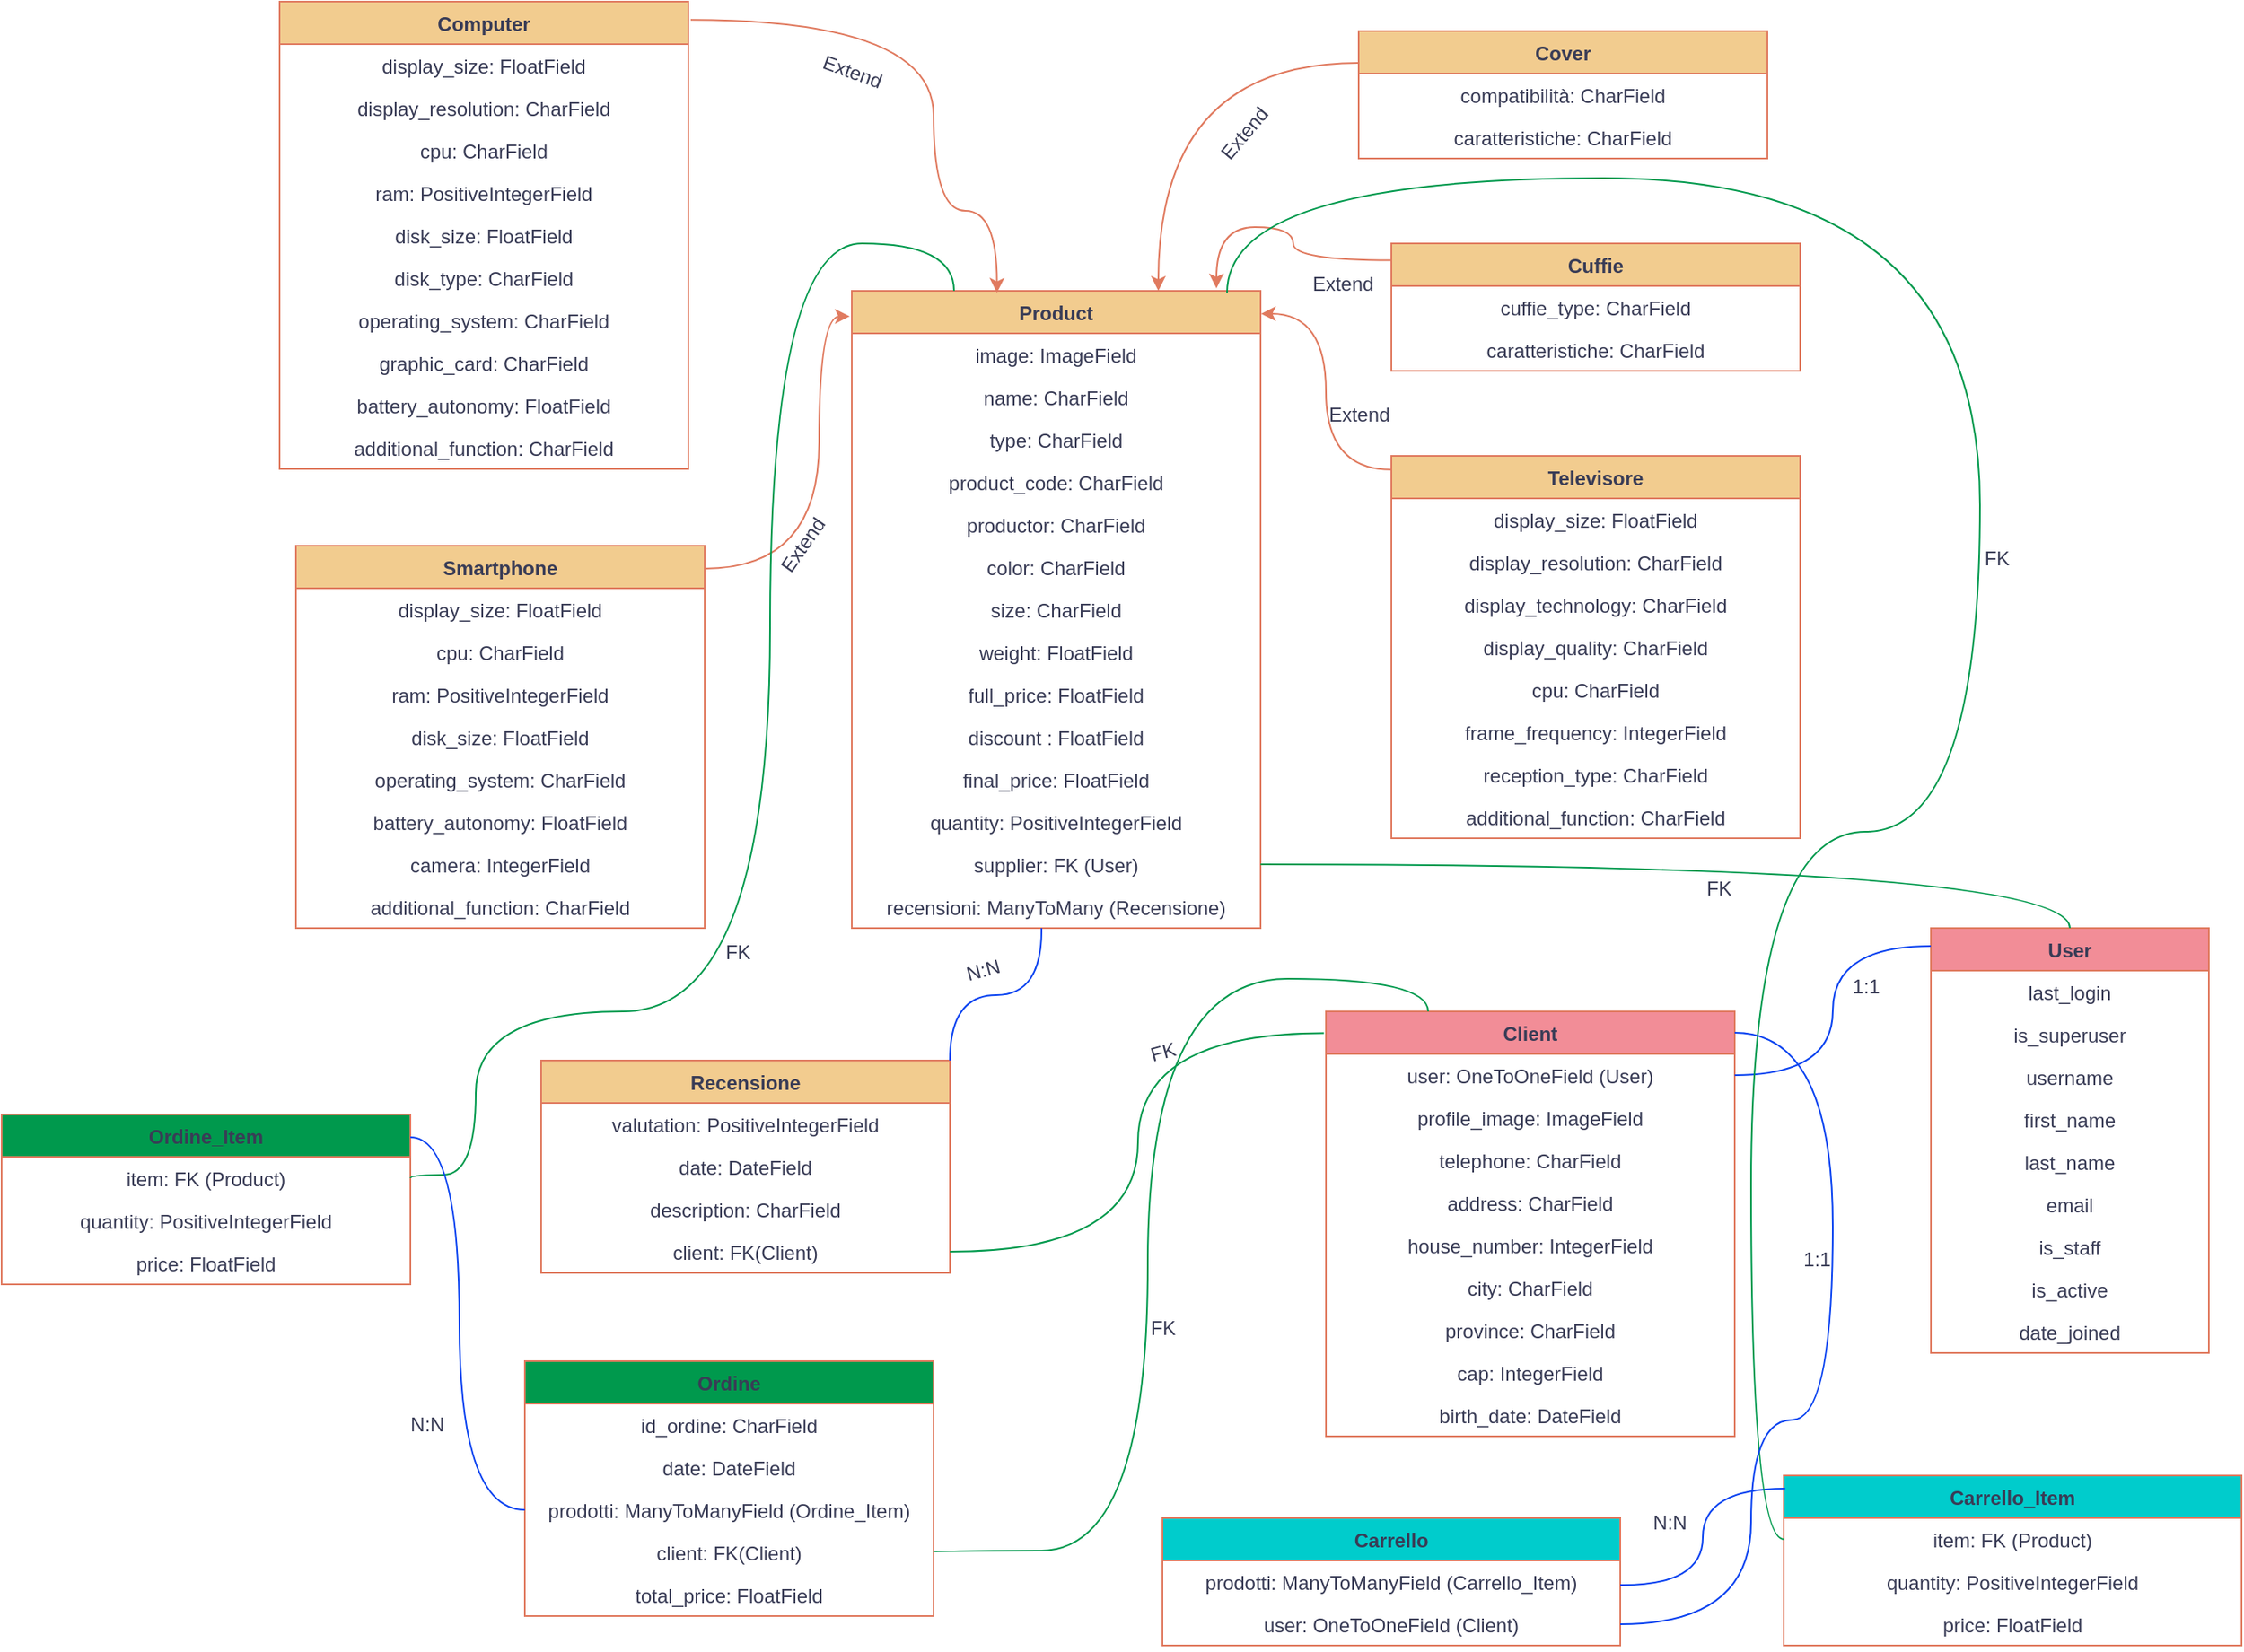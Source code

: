 <mxfile version="21.2.8" type="device">
  <diagram name="Pagina-1" id="M-9x8IwK12XxJmeGqGWC">
    <mxGraphModel dx="2759" dy="1212" grid="1" gridSize="10" guides="1" tooltips="1" connect="1" arrows="1" fold="1" page="1" pageScale="1" pageWidth="1169" pageHeight="827" math="0" shadow="0">
      <root>
        <mxCell id="0" />
        <mxCell id="1" parent="0" />
        <mxCell id="ph3ckJNvf6DnC5Wi2dWT-5" value="Product" style="swimlane;fontStyle=1;align=center;verticalAlign=top;childLayout=stackLayout;horizontal=1;startSize=26;horizontalStack=0;resizeParent=1;resizeParentMax=0;resizeLast=0;collapsible=1;marginBottom=0;whiteSpace=wrap;html=1;labelBackgroundColor=none;fillColor=#F2CC8F;strokeColor=#E07A5F;fontColor=#393C56;" vertex="1" parent="1">
          <mxGeometry x="190" y="219" width="250" height="390" as="geometry">
            <mxRectangle x="410" y="240" width="90" height="30" as="alternateBounds" />
          </mxGeometry>
        </mxCell>
        <mxCell id="ph3ckJNvf6DnC5Wi2dWT-6" value="image: ImageField" style="text;strokeColor=none;fillColor=none;align=center;verticalAlign=top;spacingLeft=4;spacingRight=4;overflow=hidden;rotatable=0;points=[[0,0.5],[1,0.5]];portConstraint=eastwest;whiteSpace=wrap;html=1;labelBackgroundColor=none;fontColor=#393C56;" vertex="1" parent="ph3ckJNvf6DnC5Wi2dWT-5">
          <mxGeometry y="26" width="250" height="26" as="geometry" />
        </mxCell>
        <mxCell id="ph3ckJNvf6DnC5Wi2dWT-10" value="name: CharField" style="text;strokeColor=none;fillColor=none;align=center;verticalAlign=top;spacingLeft=4;spacingRight=4;overflow=hidden;rotatable=0;points=[[0,0.5],[1,0.5]];portConstraint=eastwest;whiteSpace=wrap;html=1;labelBackgroundColor=none;fontColor=#393C56;" vertex="1" parent="ph3ckJNvf6DnC5Wi2dWT-5">
          <mxGeometry y="52" width="250" height="26" as="geometry" />
        </mxCell>
        <mxCell id="ph3ckJNvf6DnC5Wi2dWT-11" value="type: CharField" style="text;strokeColor=none;fillColor=none;align=center;verticalAlign=top;spacingLeft=4;spacingRight=4;overflow=hidden;rotatable=0;points=[[0,0.5],[1,0.5]];portConstraint=eastwest;whiteSpace=wrap;html=1;labelBackgroundColor=none;fontColor=#393C56;" vertex="1" parent="ph3ckJNvf6DnC5Wi2dWT-5">
          <mxGeometry y="78" width="250" height="26" as="geometry" />
        </mxCell>
        <mxCell id="ph3ckJNvf6DnC5Wi2dWT-12" value="product_code: CharField" style="text;strokeColor=none;fillColor=none;align=center;verticalAlign=top;spacingLeft=4;spacingRight=4;overflow=hidden;rotatable=0;points=[[0,0.5],[1,0.5]];portConstraint=eastwest;whiteSpace=wrap;html=1;labelBackgroundColor=none;fontColor=#393C56;" vertex="1" parent="ph3ckJNvf6DnC5Wi2dWT-5">
          <mxGeometry y="104" width="250" height="26" as="geometry" />
        </mxCell>
        <mxCell id="ph3ckJNvf6DnC5Wi2dWT-13" value="productor: CharField" style="text;strokeColor=none;fillColor=none;align=center;verticalAlign=top;spacingLeft=4;spacingRight=4;overflow=hidden;rotatable=0;points=[[0,0.5],[1,0.5]];portConstraint=eastwest;whiteSpace=wrap;html=1;labelBackgroundColor=none;fontColor=#393C56;" vertex="1" parent="ph3ckJNvf6DnC5Wi2dWT-5">
          <mxGeometry y="130" width="250" height="26" as="geometry" />
        </mxCell>
        <mxCell id="ph3ckJNvf6DnC5Wi2dWT-14" value="color: CharField" style="text;strokeColor=none;fillColor=none;align=center;verticalAlign=top;spacingLeft=4;spacingRight=4;overflow=hidden;rotatable=0;points=[[0,0.5],[1,0.5]];portConstraint=eastwest;whiteSpace=wrap;html=1;labelBackgroundColor=none;fontColor=#393C56;" vertex="1" parent="ph3ckJNvf6DnC5Wi2dWT-5">
          <mxGeometry y="156" width="250" height="26" as="geometry" />
        </mxCell>
        <mxCell id="ph3ckJNvf6DnC5Wi2dWT-15" value="size: CharField" style="text;strokeColor=none;fillColor=none;align=center;verticalAlign=top;spacingLeft=4;spacingRight=4;overflow=hidden;rotatable=0;points=[[0,0.5],[1,0.5]];portConstraint=eastwest;whiteSpace=wrap;html=1;labelBackgroundColor=none;fontColor=#393C56;" vertex="1" parent="ph3ckJNvf6DnC5Wi2dWT-5">
          <mxGeometry y="182" width="250" height="26" as="geometry" />
        </mxCell>
        <mxCell id="ph3ckJNvf6DnC5Wi2dWT-16" value="weight: FloatField" style="text;strokeColor=none;fillColor=none;align=center;verticalAlign=top;spacingLeft=4;spacingRight=4;overflow=hidden;rotatable=0;points=[[0,0.5],[1,0.5]];portConstraint=eastwest;whiteSpace=wrap;html=1;labelBackgroundColor=none;fontColor=#393C56;" vertex="1" parent="ph3ckJNvf6DnC5Wi2dWT-5">
          <mxGeometry y="208" width="250" height="26" as="geometry" />
        </mxCell>
        <mxCell id="ph3ckJNvf6DnC5Wi2dWT-17" value="full_price: FloatField" style="text;strokeColor=none;fillColor=none;align=center;verticalAlign=top;spacingLeft=4;spacingRight=4;overflow=hidden;rotatable=0;points=[[0,0.5],[1,0.5]];portConstraint=eastwest;whiteSpace=wrap;html=1;labelBackgroundColor=none;fontColor=#393C56;" vertex="1" parent="ph3ckJNvf6DnC5Wi2dWT-5">
          <mxGeometry y="234" width="250" height="26" as="geometry" />
        </mxCell>
        <mxCell id="ph3ckJNvf6DnC5Wi2dWT-18" value="discount : FloatField" style="text;strokeColor=none;fillColor=none;align=center;verticalAlign=top;spacingLeft=4;spacingRight=4;overflow=hidden;rotatable=0;points=[[0,0.5],[1,0.5]];portConstraint=eastwest;whiteSpace=wrap;html=1;labelBackgroundColor=none;fontColor=#393C56;" vertex="1" parent="ph3ckJNvf6DnC5Wi2dWT-5">
          <mxGeometry y="260" width="250" height="26" as="geometry" />
        </mxCell>
        <mxCell id="ph3ckJNvf6DnC5Wi2dWT-19" value="final_price: FloatField" style="text;strokeColor=none;fillColor=none;align=center;verticalAlign=top;spacingLeft=4;spacingRight=4;overflow=hidden;rotatable=0;points=[[0,0.5],[1,0.5]];portConstraint=eastwest;whiteSpace=wrap;html=1;labelBackgroundColor=none;fontColor=#393C56;" vertex="1" parent="ph3ckJNvf6DnC5Wi2dWT-5">
          <mxGeometry y="286" width="250" height="26" as="geometry" />
        </mxCell>
        <mxCell id="ph3ckJNvf6DnC5Wi2dWT-20" value="quantity: PositiveIntegerField" style="text;strokeColor=none;fillColor=none;align=center;verticalAlign=top;spacingLeft=4;spacingRight=4;overflow=hidden;rotatable=0;points=[[0,0.5],[1,0.5]];portConstraint=eastwest;whiteSpace=wrap;html=1;labelBackgroundColor=none;fontColor=#393C56;" vertex="1" parent="ph3ckJNvf6DnC5Wi2dWT-5">
          <mxGeometry y="312" width="250" height="26" as="geometry" />
        </mxCell>
        <mxCell id="ph3ckJNvf6DnC5Wi2dWT-21" value="supplier: FK (User)" style="text;strokeColor=none;fillColor=none;align=center;verticalAlign=top;spacingLeft=4;spacingRight=4;overflow=hidden;rotatable=0;points=[[0,0.5],[1,0.5]];portConstraint=eastwest;whiteSpace=wrap;html=1;labelBackgroundColor=none;fontColor=#393C56;" vertex="1" parent="ph3ckJNvf6DnC5Wi2dWT-5">
          <mxGeometry y="338" width="250" height="26" as="geometry" />
        </mxCell>
        <mxCell id="ph3ckJNvf6DnC5Wi2dWT-22" value="recensioni: ManyToMany (Recensione)" style="text;strokeColor=none;fillColor=none;align=center;verticalAlign=top;spacingLeft=4;spacingRight=4;overflow=hidden;rotatable=0;points=[[0,0.5],[1,0.5]];portConstraint=eastwest;whiteSpace=wrap;html=1;labelBackgroundColor=none;fontColor=#393C56;" vertex="1" parent="ph3ckJNvf6DnC5Wi2dWT-5">
          <mxGeometry y="364" width="250" height="26" as="geometry" />
        </mxCell>
        <mxCell id="ph3ckJNvf6DnC5Wi2dWT-23" value="Smartphone" style="swimlane;fontStyle=1;align=center;verticalAlign=top;childLayout=stackLayout;horizontal=1;startSize=26;horizontalStack=0;resizeParent=1;resizeParentMax=0;resizeLast=0;collapsible=1;marginBottom=0;whiteSpace=wrap;html=1;labelBackgroundColor=none;fillColor=#F2CC8F;strokeColor=#E07A5F;fontColor=#393C56;" vertex="1" parent="1">
          <mxGeometry x="-150" y="375" width="250" height="234" as="geometry">
            <mxRectangle x="410" y="240" width="90" height="30" as="alternateBounds" />
          </mxGeometry>
        </mxCell>
        <mxCell id="ph3ckJNvf6DnC5Wi2dWT-24" value="display_size: FloatField" style="text;strokeColor=none;fillColor=none;align=center;verticalAlign=top;spacingLeft=4;spacingRight=4;overflow=hidden;rotatable=0;points=[[0,0.5],[1,0.5]];portConstraint=eastwest;whiteSpace=wrap;html=1;labelBackgroundColor=none;fontColor=#393C56;" vertex="1" parent="ph3ckJNvf6DnC5Wi2dWT-23">
          <mxGeometry y="26" width="250" height="26" as="geometry" />
        </mxCell>
        <mxCell id="ph3ckJNvf6DnC5Wi2dWT-25" value="cpu: CharField" style="text;strokeColor=none;fillColor=none;align=center;verticalAlign=top;spacingLeft=4;spacingRight=4;overflow=hidden;rotatable=0;points=[[0,0.5],[1,0.5]];portConstraint=eastwest;whiteSpace=wrap;html=1;labelBackgroundColor=none;fontColor=#393C56;" vertex="1" parent="ph3ckJNvf6DnC5Wi2dWT-23">
          <mxGeometry y="52" width="250" height="26" as="geometry" />
        </mxCell>
        <mxCell id="ph3ckJNvf6DnC5Wi2dWT-26" value="ram: PositiveIntegerField" style="text;strokeColor=none;fillColor=none;align=center;verticalAlign=top;spacingLeft=4;spacingRight=4;overflow=hidden;rotatable=0;points=[[0,0.5],[1,0.5]];portConstraint=eastwest;whiteSpace=wrap;html=1;labelBackgroundColor=none;fontColor=#393C56;" vertex="1" parent="ph3ckJNvf6DnC5Wi2dWT-23">
          <mxGeometry y="78" width="250" height="26" as="geometry" />
        </mxCell>
        <mxCell id="ph3ckJNvf6DnC5Wi2dWT-27" value="disk_size: FloatField" style="text;strokeColor=none;fillColor=none;align=center;verticalAlign=top;spacingLeft=4;spacingRight=4;overflow=hidden;rotatable=0;points=[[0,0.5],[1,0.5]];portConstraint=eastwest;whiteSpace=wrap;html=1;labelBackgroundColor=none;fontColor=#393C56;" vertex="1" parent="ph3ckJNvf6DnC5Wi2dWT-23">
          <mxGeometry y="104" width="250" height="26" as="geometry" />
        </mxCell>
        <mxCell id="ph3ckJNvf6DnC5Wi2dWT-28" value="operating_system: CharField" style="text;strokeColor=none;fillColor=none;align=center;verticalAlign=top;spacingLeft=4;spacingRight=4;overflow=hidden;rotatable=0;points=[[0,0.5],[1,0.5]];portConstraint=eastwest;whiteSpace=wrap;html=1;labelBackgroundColor=none;fontColor=#393C56;" vertex="1" parent="ph3ckJNvf6DnC5Wi2dWT-23">
          <mxGeometry y="130" width="250" height="26" as="geometry" />
        </mxCell>
        <mxCell id="ph3ckJNvf6DnC5Wi2dWT-29" value="battery_autonomy: FloatField" style="text;strokeColor=none;fillColor=none;align=center;verticalAlign=top;spacingLeft=4;spacingRight=4;overflow=hidden;rotatable=0;points=[[0,0.5],[1,0.5]];portConstraint=eastwest;whiteSpace=wrap;html=1;labelBackgroundColor=none;fontColor=#393C56;" vertex="1" parent="ph3ckJNvf6DnC5Wi2dWT-23">
          <mxGeometry y="156" width="250" height="26" as="geometry" />
        </mxCell>
        <mxCell id="ph3ckJNvf6DnC5Wi2dWT-30" value="camera: IntegerField" style="text;strokeColor=none;fillColor=none;align=center;verticalAlign=top;spacingLeft=4;spacingRight=4;overflow=hidden;rotatable=0;points=[[0,0.5],[1,0.5]];portConstraint=eastwest;whiteSpace=wrap;html=1;labelBackgroundColor=none;fontColor=#393C56;" vertex="1" parent="ph3ckJNvf6DnC5Wi2dWT-23">
          <mxGeometry y="182" width="250" height="26" as="geometry" />
        </mxCell>
        <mxCell id="ph3ckJNvf6DnC5Wi2dWT-31" value="additional_function: CharField" style="text;strokeColor=none;fillColor=none;align=center;verticalAlign=top;spacingLeft=4;spacingRight=4;overflow=hidden;rotatable=0;points=[[0,0.5],[1,0.5]];portConstraint=eastwest;whiteSpace=wrap;html=1;labelBackgroundColor=none;fontColor=#393C56;" vertex="1" parent="ph3ckJNvf6DnC5Wi2dWT-23">
          <mxGeometry y="208" width="250" height="26" as="geometry" />
        </mxCell>
        <mxCell id="ph3ckJNvf6DnC5Wi2dWT-38" value="Computer" style="swimlane;fontStyle=1;align=center;verticalAlign=top;childLayout=stackLayout;horizontal=1;startSize=26;horizontalStack=0;resizeParent=1;resizeParentMax=0;resizeLast=0;collapsible=1;marginBottom=0;whiteSpace=wrap;html=1;labelBackgroundColor=none;fillColor=#F2CC8F;strokeColor=#E07A5F;fontColor=#393C56;" vertex="1" parent="1">
          <mxGeometry x="-160" y="42" width="250" height="286" as="geometry">
            <mxRectangle x="410" y="240" width="90" height="30" as="alternateBounds" />
          </mxGeometry>
        </mxCell>
        <mxCell id="ph3ckJNvf6DnC5Wi2dWT-39" value="display_size: FloatField" style="text;strokeColor=none;fillColor=none;align=center;verticalAlign=top;spacingLeft=4;spacingRight=4;overflow=hidden;rotatable=0;points=[[0,0.5],[1,0.5]];portConstraint=eastwest;whiteSpace=wrap;html=1;labelBackgroundColor=none;fontColor=#393C56;" vertex="1" parent="ph3ckJNvf6DnC5Wi2dWT-38">
          <mxGeometry y="26" width="250" height="26" as="geometry" />
        </mxCell>
        <mxCell id="ph3ckJNvf6DnC5Wi2dWT-47" value="display_resolution: CharField" style="text;strokeColor=none;fillColor=none;align=center;verticalAlign=top;spacingLeft=4;spacingRight=4;overflow=hidden;rotatable=0;points=[[0,0.5],[1,0.5]];portConstraint=eastwest;whiteSpace=wrap;html=1;labelBackgroundColor=none;fontColor=#393C56;" vertex="1" parent="ph3ckJNvf6DnC5Wi2dWT-38">
          <mxGeometry y="52" width="250" height="26" as="geometry" />
        </mxCell>
        <mxCell id="ph3ckJNvf6DnC5Wi2dWT-40" value="cpu: CharField" style="text;strokeColor=none;fillColor=none;align=center;verticalAlign=top;spacingLeft=4;spacingRight=4;overflow=hidden;rotatable=0;points=[[0,0.5],[1,0.5]];portConstraint=eastwest;whiteSpace=wrap;html=1;labelBackgroundColor=none;fontColor=#393C56;" vertex="1" parent="ph3ckJNvf6DnC5Wi2dWT-38">
          <mxGeometry y="78" width="250" height="26" as="geometry" />
        </mxCell>
        <mxCell id="ph3ckJNvf6DnC5Wi2dWT-41" value="ram: PositiveIntegerField" style="text;strokeColor=none;fillColor=none;align=center;verticalAlign=top;spacingLeft=4;spacingRight=4;overflow=hidden;rotatable=0;points=[[0,0.5],[1,0.5]];portConstraint=eastwest;whiteSpace=wrap;html=1;labelBackgroundColor=none;fontColor=#393C56;" vertex="1" parent="ph3ckJNvf6DnC5Wi2dWT-38">
          <mxGeometry y="104" width="250" height="26" as="geometry" />
        </mxCell>
        <mxCell id="ph3ckJNvf6DnC5Wi2dWT-42" value="disk_size: FloatField" style="text;strokeColor=none;fillColor=none;align=center;verticalAlign=top;spacingLeft=4;spacingRight=4;overflow=hidden;rotatable=0;points=[[0,0.5],[1,0.5]];portConstraint=eastwest;whiteSpace=wrap;html=1;labelBackgroundColor=none;fontColor=#393C56;" vertex="1" parent="ph3ckJNvf6DnC5Wi2dWT-38">
          <mxGeometry y="130" width="250" height="26" as="geometry" />
        </mxCell>
        <mxCell id="ph3ckJNvf6DnC5Wi2dWT-48" value="disk_type: CharField" style="text;strokeColor=none;fillColor=none;align=center;verticalAlign=top;spacingLeft=4;spacingRight=4;overflow=hidden;rotatable=0;points=[[0,0.5],[1,0.5]];portConstraint=eastwest;whiteSpace=wrap;html=1;labelBackgroundColor=none;fontColor=#393C56;" vertex="1" parent="ph3ckJNvf6DnC5Wi2dWT-38">
          <mxGeometry y="156" width="250" height="26" as="geometry" />
        </mxCell>
        <mxCell id="ph3ckJNvf6DnC5Wi2dWT-43" value="operating_system: CharField" style="text;strokeColor=none;fillColor=none;align=center;verticalAlign=top;spacingLeft=4;spacingRight=4;overflow=hidden;rotatable=0;points=[[0,0.5],[1,0.5]];portConstraint=eastwest;whiteSpace=wrap;html=1;labelBackgroundColor=none;fontColor=#393C56;" vertex="1" parent="ph3ckJNvf6DnC5Wi2dWT-38">
          <mxGeometry y="182" width="250" height="26" as="geometry" />
        </mxCell>
        <mxCell id="ph3ckJNvf6DnC5Wi2dWT-50" value="graphic_card: CharField" style="text;strokeColor=none;fillColor=none;align=center;verticalAlign=top;spacingLeft=4;spacingRight=4;overflow=hidden;rotatable=0;points=[[0,0.5],[1,0.5]];portConstraint=eastwest;whiteSpace=wrap;html=1;labelBackgroundColor=none;fontColor=#393C56;" vertex="1" parent="ph3ckJNvf6DnC5Wi2dWT-38">
          <mxGeometry y="208" width="250" height="26" as="geometry" />
        </mxCell>
        <mxCell id="ph3ckJNvf6DnC5Wi2dWT-44" value="battery_autonomy: FloatField" style="text;strokeColor=none;fillColor=none;align=center;verticalAlign=top;spacingLeft=4;spacingRight=4;overflow=hidden;rotatable=0;points=[[0,0.5],[1,0.5]];portConstraint=eastwest;whiteSpace=wrap;html=1;labelBackgroundColor=none;fontColor=#393C56;" vertex="1" parent="ph3ckJNvf6DnC5Wi2dWT-38">
          <mxGeometry y="234" width="250" height="26" as="geometry" />
        </mxCell>
        <mxCell id="ph3ckJNvf6DnC5Wi2dWT-46" value="additional_function: CharField" style="text;strokeColor=none;fillColor=none;align=center;verticalAlign=top;spacingLeft=4;spacingRight=4;overflow=hidden;rotatable=0;points=[[0,0.5],[1,0.5]];portConstraint=eastwest;whiteSpace=wrap;html=1;labelBackgroundColor=none;fontColor=#393C56;" vertex="1" parent="ph3ckJNvf6DnC5Wi2dWT-38">
          <mxGeometry y="260" width="250" height="26" as="geometry" />
        </mxCell>
        <mxCell id="ph3ckJNvf6DnC5Wi2dWT-51" value="Televisore" style="swimlane;fontStyle=1;align=center;verticalAlign=top;childLayout=stackLayout;horizontal=1;startSize=26;horizontalStack=0;resizeParent=1;resizeParentMax=0;resizeLast=0;collapsible=1;marginBottom=0;whiteSpace=wrap;html=1;labelBackgroundColor=none;fillColor=#F2CC8F;strokeColor=#E07A5F;fontColor=#393C56;" vertex="1" parent="1">
          <mxGeometry x="520" y="320" width="250" height="234" as="geometry">
            <mxRectangle x="410" y="240" width="90" height="30" as="alternateBounds" />
          </mxGeometry>
        </mxCell>
        <mxCell id="ph3ckJNvf6DnC5Wi2dWT-52" value="display_size: FloatField" style="text;strokeColor=none;fillColor=none;align=center;verticalAlign=top;spacingLeft=4;spacingRight=4;overflow=hidden;rotatable=0;points=[[0,0.5],[1,0.5]];portConstraint=eastwest;whiteSpace=wrap;html=1;labelBackgroundColor=none;fontColor=#393C56;" vertex="1" parent="ph3ckJNvf6DnC5Wi2dWT-51">
          <mxGeometry y="26" width="250" height="26" as="geometry" />
        </mxCell>
        <mxCell id="ph3ckJNvf6DnC5Wi2dWT-53" value="display_resolution: CharField" style="text;strokeColor=none;fillColor=none;align=center;verticalAlign=top;spacingLeft=4;spacingRight=4;overflow=hidden;rotatable=0;points=[[0,0.5],[1,0.5]];portConstraint=eastwest;whiteSpace=wrap;html=1;labelBackgroundColor=none;fontColor=#393C56;" vertex="1" parent="ph3ckJNvf6DnC5Wi2dWT-51">
          <mxGeometry y="52" width="250" height="26" as="geometry" />
        </mxCell>
        <mxCell id="ph3ckJNvf6DnC5Wi2dWT-62" value="display_technology: CharField" style="text;strokeColor=none;fillColor=none;align=center;verticalAlign=top;spacingLeft=4;spacingRight=4;overflow=hidden;rotatable=0;points=[[0,0.5],[1,0.5]];portConstraint=eastwest;whiteSpace=wrap;html=1;labelBackgroundColor=none;fontColor=#393C56;" vertex="1" parent="ph3ckJNvf6DnC5Wi2dWT-51">
          <mxGeometry y="78" width="250" height="26" as="geometry" />
        </mxCell>
        <mxCell id="ph3ckJNvf6DnC5Wi2dWT-63" value="display_quality: CharField" style="text;strokeColor=none;fillColor=none;align=center;verticalAlign=top;spacingLeft=4;spacingRight=4;overflow=hidden;rotatable=0;points=[[0,0.5],[1,0.5]];portConstraint=eastwest;whiteSpace=wrap;html=1;labelBackgroundColor=none;fontColor=#393C56;" vertex="1" parent="ph3ckJNvf6DnC5Wi2dWT-51">
          <mxGeometry y="104" width="250" height="26" as="geometry" />
        </mxCell>
        <mxCell id="ph3ckJNvf6DnC5Wi2dWT-54" value="cpu: CharField" style="text;strokeColor=none;fillColor=none;align=center;verticalAlign=top;spacingLeft=4;spacingRight=4;overflow=hidden;rotatable=0;points=[[0,0.5],[1,0.5]];portConstraint=eastwest;whiteSpace=wrap;html=1;labelBackgroundColor=none;fontColor=#393C56;" vertex="1" parent="ph3ckJNvf6DnC5Wi2dWT-51">
          <mxGeometry y="130" width="250" height="26" as="geometry" />
        </mxCell>
        <mxCell id="ph3ckJNvf6DnC5Wi2dWT-64" value="frame_frequency: IntegerField" style="text;strokeColor=none;fillColor=none;align=center;verticalAlign=top;spacingLeft=4;spacingRight=4;overflow=hidden;rotatable=0;points=[[0,0.5],[1,0.5]];portConstraint=eastwest;whiteSpace=wrap;html=1;labelBackgroundColor=none;fontColor=#393C56;" vertex="1" parent="ph3ckJNvf6DnC5Wi2dWT-51">
          <mxGeometry y="156" width="250" height="26" as="geometry" />
        </mxCell>
        <mxCell id="ph3ckJNvf6DnC5Wi2dWT-65" value="reception_type: CharField" style="text;strokeColor=none;fillColor=none;align=center;verticalAlign=top;spacingLeft=4;spacingRight=4;overflow=hidden;rotatable=0;points=[[0,0.5],[1,0.5]];portConstraint=eastwest;whiteSpace=wrap;html=1;labelBackgroundColor=none;fontColor=#393C56;" vertex="1" parent="ph3ckJNvf6DnC5Wi2dWT-51">
          <mxGeometry y="182" width="250" height="26" as="geometry" />
        </mxCell>
        <mxCell id="ph3ckJNvf6DnC5Wi2dWT-61" value="additional_function: CharField" style="text;strokeColor=none;fillColor=none;align=center;verticalAlign=top;spacingLeft=4;spacingRight=4;overflow=hidden;rotatable=0;points=[[0,0.5],[1,0.5]];portConstraint=eastwest;whiteSpace=wrap;html=1;labelBackgroundColor=none;fontColor=#393C56;" vertex="1" parent="ph3ckJNvf6DnC5Wi2dWT-51">
          <mxGeometry y="208" width="250" height="26" as="geometry" />
        </mxCell>
        <mxCell id="ph3ckJNvf6DnC5Wi2dWT-66" value="Cover" style="swimlane;fontStyle=1;align=center;verticalAlign=top;childLayout=stackLayout;horizontal=1;startSize=26;horizontalStack=0;resizeParent=1;resizeParentMax=0;resizeLast=0;collapsible=1;marginBottom=0;whiteSpace=wrap;html=1;labelBackgroundColor=none;fillColor=#F2CC8F;strokeColor=#E07A5F;fontColor=#393C56;" vertex="1" parent="1">
          <mxGeometry x="500" y="60" width="250" height="78" as="geometry">
            <mxRectangle x="410" y="240" width="90" height="30" as="alternateBounds" />
          </mxGeometry>
        </mxCell>
        <mxCell id="ph3ckJNvf6DnC5Wi2dWT-67" value="compatibilità: CharField" style="text;strokeColor=none;fillColor=none;align=center;verticalAlign=top;spacingLeft=4;spacingRight=4;overflow=hidden;rotatable=0;points=[[0,0.5],[1,0.5]];portConstraint=eastwest;whiteSpace=wrap;html=1;labelBackgroundColor=none;fontColor=#393C56;" vertex="1" parent="ph3ckJNvf6DnC5Wi2dWT-66">
          <mxGeometry y="26" width="250" height="26" as="geometry" />
        </mxCell>
        <mxCell id="ph3ckJNvf6DnC5Wi2dWT-68" value="caratteristiche: CharField" style="text;strokeColor=none;fillColor=none;align=center;verticalAlign=top;spacingLeft=4;spacingRight=4;overflow=hidden;rotatable=0;points=[[0,0.5],[1,0.5]];portConstraint=eastwest;whiteSpace=wrap;html=1;labelBackgroundColor=none;fontColor=#393C56;" vertex="1" parent="ph3ckJNvf6DnC5Wi2dWT-66">
          <mxGeometry y="52" width="250" height="26" as="geometry" />
        </mxCell>
        <mxCell id="ph3ckJNvf6DnC5Wi2dWT-75" value="Cuffie" style="swimlane;fontStyle=1;align=center;verticalAlign=top;childLayout=stackLayout;horizontal=1;startSize=26;horizontalStack=0;resizeParent=1;resizeParentMax=0;resizeLast=0;collapsible=1;marginBottom=0;whiteSpace=wrap;html=1;labelBackgroundColor=none;fillColor=#F2CC8F;strokeColor=#E07A5F;fontColor=#393C56;" vertex="1" parent="1">
          <mxGeometry x="520" y="190" width="250" height="78" as="geometry">
            <mxRectangle x="410" y="240" width="90" height="30" as="alternateBounds" />
          </mxGeometry>
        </mxCell>
        <mxCell id="ph3ckJNvf6DnC5Wi2dWT-76" value="cuffie_type: CharField" style="text;strokeColor=none;fillColor=none;align=center;verticalAlign=top;spacingLeft=4;spacingRight=4;overflow=hidden;rotatable=0;points=[[0,0.5],[1,0.5]];portConstraint=eastwest;whiteSpace=wrap;html=1;labelBackgroundColor=none;fontColor=#393C56;" vertex="1" parent="ph3ckJNvf6DnC5Wi2dWT-75">
          <mxGeometry y="26" width="250" height="26" as="geometry" />
        </mxCell>
        <mxCell id="ph3ckJNvf6DnC5Wi2dWT-77" value="caratteristiche: CharField" style="text;strokeColor=none;fillColor=none;align=center;verticalAlign=top;spacingLeft=4;spacingRight=4;overflow=hidden;rotatable=0;points=[[0,0.5],[1,0.5]];portConstraint=eastwest;whiteSpace=wrap;html=1;labelBackgroundColor=none;fontColor=#393C56;" vertex="1" parent="ph3ckJNvf6DnC5Wi2dWT-75">
          <mxGeometry y="52" width="250" height="26" as="geometry" />
        </mxCell>
        <mxCell id="ph3ckJNvf6DnC5Wi2dWT-82" value="" style="endArrow=classic;html=1;rounded=0;exitX=0;exitY=0.25;exitDx=0;exitDy=0;entryX=0.75;entryY=0;entryDx=0;entryDy=0;labelBackgroundColor=none;strokeColor=#E07A5F;fontColor=default;edgeStyle=orthogonalEdgeStyle;curved=1;" edge="1" parent="1" source="ph3ckJNvf6DnC5Wi2dWT-66" target="ph3ckJNvf6DnC5Wi2dWT-5">
          <mxGeometry width="50" height="50" relative="1" as="geometry">
            <mxPoint x="340" y="260" as="sourcePoint" />
            <mxPoint x="390" y="210" as="targetPoint" />
          </mxGeometry>
        </mxCell>
        <mxCell id="ph3ckJNvf6DnC5Wi2dWT-83" value="" style="endArrow=classic;html=1;rounded=0;entryX=0.892;entryY=-0.004;entryDx=0;entryDy=0;entryPerimeter=0;exitX=0.001;exitY=0.132;exitDx=0;exitDy=0;exitPerimeter=0;labelBackgroundColor=none;strokeColor=#E07A5F;fontColor=default;edgeStyle=orthogonalEdgeStyle;curved=1;" edge="1" parent="1" source="ph3ckJNvf6DnC5Wi2dWT-75" target="ph3ckJNvf6DnC5Wi2dWT-5">
          <mxGeometry width="50" height="50" relative="1" as="geometry">
            <mxPoint x="340" y="260" as="sourcePoint" />
            <mxPoint x="390" y="210" as="targetPoint" />
            <Array as="points">
              <mxPoint x="460" y="200" />
              <mxPoint x="460" y="180" />
              <mxPoint x="413" y="180" />
            </Array>
          </mxGeometry>
        </mxCell>
        <mxCell id="ph3ckJNvf6DnC5Wi2dWT-84" value="" style="endArrow=classic;html=1;rounded=0;exitX=-0.001;exitY=0.036;exitDx=0;exitDy=0;exitPerimeter=0;entryX=1.001;entryY=0.036;entryDx=0;entryDy=0;entryPerimeter=0;labelBackgroundColor=none;strokeColor=#E07A5F;fontColor=default;edgeStyle=orthogonalEdgeStyle;curved=1;" edge="1" parent="1" source="ph3ckJNvf6DnC5Wi2dWT-51" target="ph3ckJNvf6DnC5Wi2dWT-5">
          <mxGeometry width="50" height="50" relative="1" as="geometry">
            <mxPoint x="340" y="260" as="sourcePoint" />
            <mxPoint x="470" y="270" as="targetPoint" />
          </mxGeometry>
        </mxCell>
        <mxCell id="ph3ckJNvf6DnC5Wi2dWT-87" value="Extend" style="text;html=1;align=center;verticalAlign=middle;resizable=0;points=[];autosize=1;strokeColor=none;fillColor=none;rotation=20;labelBackgroundColor=none;fontColor=#393C56;" vertex="1" parent="1">
          <mxGeometry x="160" y="70" width="60" height="30" as="geometry" />
        </mxCell>
        <mxCell id="ph3ckJNvf6DnC5Wi2dWT-88" value="Extend" style="text;html=1;align=center;verticalAlign=middle;resizable=0;points=[];autosize=1;strokeColor=none;fillColor=none;rotation=-50;labelBackgroundColor=none;fontColor=#393C56;" vertex="1" parent="1">
          <mxGeometry x="400" y="108" width="60" height="30" as="geometry" />
        </mxCell>
        <mxCell id="ph3ckJNvf6DnC5Wi2dWT-89" value="Extend" style="text;html=1;align=center;verticalAlign=middle;resizable=0;points=[];autosize=1;strokeColor=none;fillColor=none;rotation=-55;labelBackgroundColor=none;fontColor=#393C56;" vertex="1" parent="1">
          <mxGeometry x="130" y="360" width="60" height="30" as="geometry" />
        </mxCell>
        <mxCell id="ph3ckJNvf6DnC5Wi2dWT-90" value="Extend" style="text;html=1;align=center;verticalAlign=middle;resizable=0;points=[];autosize=1;strokeColor=none;fillColor=none;rotation=0;labelBackgroundColor=none;fontColor=#393C56;" vertex="1" parent="1">
          <mxGeometry x="460" y="200" width="60" height="30" as="geometry" />
        </mxCell>
        <mxCell id="ph3ckJNvf6DnC5Wi2dWT-92" value="Extend" style="text;html=1;align=center;verticalAlign=middle;resizable=0;points=[];autosize=1;strokeColor=none;fillColor=none;rotation=0;labelBackgroundColor=none;fontColor=#393C56;" vertex="1" parent="1">
          <mxGeometry x="470" y="280" width="60" height="30" as="geometry" />
        </mxCell>
        <mxCell id="ph3ckJNvf6DnC5Wi2dWT-93" value="Recensione" style="swimlane;fontStyle=1;align=center;verticalAlign=top;childLayout=stackLayout;horizontal=1;startSize=26;horizontalStack=0;resizeParent=1;resizeParentMax=0;resizeLast=0;collapsible=1;marginBottom=0;whiteSpace=wrap;html=1;labelBackgroundColor=none;fillColor=#F2CC8F;strokeColor=#E07A5F;fontColor=#393C56;" vertex="1" parent="1">
          <mxGeometry y="690" width="250" height="130" as="geometry">
            <mxRectangle x="410" y="240" width="90" height="30" as="alternateBounds" />
          </mxGeometry>
        </mxCell>
        <mxCell id="ph3ckJNvf6DnC5Wi2dWT-94" value="valutation: PositiveIntegerField" style="text;strokeColor=none;fillColor=none;align=center;verticalAlign=top;spacingLeft=4;spacingRight=4;overflow=hidden;rotatable=0;points=[[0,0.5],[1,0.5]];portConstraint=eastwest;whiteSpace=wrap;html=1;labelBackgroundColor=none;fontColor=#393C56;" vertex="1" parent="ph3ckJNvf6DnC5Wi2dWT-93">
          <mxGeometry y="26" width="250" height="26" as="geometry" />
        </mxCell>
        <mxCell id="ph3ckJNvf6DnC5Wi2dWT-95" value="date: DateField" style="text;strokeColor=none;fillColor=none;align=center;verticalAlign=top;spacingLeft=4;spacingRight=4;overflow=hidden;rotatable=0;points=[[0,0.5],[1,0.5]];portConstraint=eastwest;whiteSpace=wrap;html=1;labelBackgroundColor=none;fontColor=#393C56;" vertex="1" parent="ph3ckJNvf6DnC5Wi2dWT-93">
          <mxGeometry y="52" width="250" height="26" as="geometry" />
        </mxCell>
        <mxCell id="ph3ckJNvf6DnC5Wi2dWT-96" value="description: CharField" style="text;strokeColor=none;fillColor=none;align=center;verticalAlign=top;spacingLeft=4;spacingRight=4;overflow=hidden;rotatable=0;points=[[0,0.5],[1,0.5]];portConstraint=eastwest;whiteSpace=wrap;html=1;labelBackgroundColor=none;fontColor=#393C56;" vertex="1" parent="ph3ckJNvf6DnC5Wi2dWT-93">
          <mxGeometry y="78" width="250" height="26" as="geometry" />
        </mxCell>
        <mxCell id="ph3ckJNvf6DnC5Wi2dWT-97" value="client: FK(Client)" style="text;strokeColor=none;fillColor=none;align=center;verticalAlign=top;spacingLeft=4;spacingRight=4;overflow=hidden;rotatable=0;points=[[0,0.5],[1,0.5]];portConstraint=eastwest;whiteSpace=wrap;html=1;labelBackgroundColor=none;fontColor=#393C56;" vertex="1" parent="ph3ckJNvf6DnC5Wi2dWT-93">
          <mxGeometry y="104" width="250" height="26" as="geometry" />
        </mxCell>
        <mxCell id="ph3ckJNvf6DnC5Wi2dWT-98" value="Client" style="swimlane;fontStyle=1;align=center;verticalAlign=top;childLayout=stackLayout;horizontal=1;startSize=26;horizontalStack=0;resizeParent=1;resizeParentMax=0;resizeLast=0;collapsible=1;marginBottom=0;whiteSpace=wrap;html=1;labelBackgroundColor=none;fillColor=#f28d97;strokeColor=#E07A5F;fontColor=#393C56;" vertex="1" parent="1">
          <mxGeometry x="480" y="660" width="250" height="260" as="geometry">
            <mxRectangle x="410" y="240" width="90" height="30" as="alternateBounds" />
          </mxGeometry>
        </mxCell>
        <mxCell id="ph3ckJNvf6DnC5Wi2dWT-99" value="user: OneToOneField (User)" style="text;strokeColor=none;fillColor=none;align=center;verticalAlign=top;spacingLeft=4;spacingRight=4;overflow=hidden;rotatable=0;points=[[0,0.5],[1,0.5]];portConstraint=eastwest;whiteSpace=wrap;html=1;labelBackgroundColor=none;fontColor=#393C56;" vertex="1" parent="ph3ckJNvf6DnC5Wi2dWT-98">
          <mxGeometry y="26" width="250" height="26" as="geometry" />
        </mxCell>
        <mxCell id="ph3ckJNvf6DnC5Wi2dWT-100" value="profile_image: ImageField" style="text;strokeColor=none;fillColor=none;align=center;verticalAlign=top;spacingLeft=4;spacingRight=4;overflow=hidden;rotatable=0;points=[[0,0.5],[1,0.5]];portConstraint=eastwest;whiteSpace=wrap;html=1;labelBackgroundColor=none;fontColor=#393C56;" vertex="1" parent="ph3ckJNvf6DnC5Wi2dWT-98">
          <mxGeometry y="52" width="250" height="26" as="geometry" />
        </mxCell>
        <mxCell id="ph3ckJNvf6DnC5Wi2dWT-101" value="telephone: CharField" style="text;strokeColor=none;fillColor=none;align=center;verticalAlign=top;spacingLeft=4;spacingRight=4;overflow=hidden;rotatable=0;points=[[0,0.5],[1,0.5]];portConstraint=eastwest;whiteSpace=wrap;html=1;labelBackgroundColor=none;fontColor=#393C56;" vertex="1" parent="ph3ckJNvf6DnC5Wi2dWT-98">
          <mxGeometry y="78" width="250" height="26" as="geometry" />
        </mxCell>
        <mxCell id="ph3ckJNvf6DnC5Wi2dWT-102" value="address: CharField" style="text;strokeColor=none;fillColor=none;align=center;verticalAlign=top;spacingLeft=4;spacingRight=4;overflow=hidden;rotatable=0;points=[[0,0.5],[1,0.5]];portConstraint=eastwest;whiteSpace=wrap;html=1;labelBackgroundColor=none;fontColor=#393C56;" vertex="1" parent="ph3ckJNvf6DnC5Wi2dWT-98">
          <mxGeometry y="104" width="250" height="26" as="geometry" />
        </mxCell>
        <mxCell id="ph3ckJNvf6DnC5Wi2dWT-103" value="house_number: IntegerField" style="text;strokeColor=none;fillColor=none;align=center;verticalAlign=top;spacingLeft=4;spacingRight=4;overflow=hidden;rotatable=0;points=[[0,0.5],[1,0.5]];portConstraint=eastwest;whiteSpace=wrap;html=1;labelBackgroundColor=none;fontColor=#393C56;" vertex="1" parent="ph3ckJNvf6DnC5Wi2dWT-98">
          <mxGeometry y="130" width="250" height="26" as="geometry" />
        </mxCell>
        <mxCell id="ph3ckJNvf6DnC5Wi2dWT-104" value="city: CharField" style="text;strokeColor=none;fillColor=none;align=center;verticalAlign=top;spacingLeft=4;spacingRight=4;overflow=hidden;rotatable=0;points=[[0,0.5],[1,0.5]];portConstraint=eastwest;whiteSpace=wrap;html=1;labelBackgroundColor=none;fontColor=#393C56;" vertex="1" parent="ph3ckJNvf6DnC5Wi2dWT-98">
          <mxGeometry y="156" width="250" height="26" as="geometry" />
        </mxCell>
        <mxCell id="ph3ckJNvf6DnC5Wi2dWT-105" value="province: CharField" style="text;strokeColor=none;fillColor=none;align=center;verticalAlign=top;spacingLeft=4;spacingRight=4;overflow=hidden;rotatable=0;points=[[0,0.5],[1,0.5]];portConstraint=eastwest;whiteSpace=wrap;html=1;labelBackgroundColor=none;fontColor=#393C56;" vertex="1" parent="ph3ckJNvf6DnC5Wi2dWT-98">
          <mxGeometry y="182" width="250" height="26" as="geometry" />
        </mxCell>
        <mxCell id="ph3ckJNvf6DnC5Wi2dWT-106" value="cap: IntegerField" style="text;strokeColor=none;fillColor=none;align=center;verticalAlign=top;spacingLeft=4;spacingRight=4;overflow=hidden;rotatable=0;points=[[0,0.5],[1,0.5]];portConstraint=eastwest;whiteSpace=wrap;html=1;labelBackgroundColor=none;fontColor=#393C56;" vertex="1" parent="ph3ckJNvf6DnC5Wi2dWT-98">
          <mxGeometry y="208" width="250" height="26" as="geometry" />
        </mxCell>
        <mxCell id="ph3ckJNvf6DnC5Wi2dWT-126" value="birth_date: DateField" style="text;strokeColor=none;fillColor=none;align=center;verticalAlign=top;spacingLeft=4;spacingRight=4;overflow=hidden;rotatable=0;points=[[0,0.5],[1,0.5]];portConstraint=eastwest;whiteSpace=wrap;html=1;labelBackgroundColor=none;fontColor=#393C56;" vertex="1" parent="ph3ckJNvf6DnC5Wi2dWT-98">
          <mxGeometry y="234" width="250" height="26" as="geometry" />
        </mxCell>
        <mxCell id="ph3ckJNvf6DnC5Wi2dWT-113" value="" style="endArrow=classic;html=1;rounded=0;strokeColor=#E07A5F;fontColor=#393C56;fillColor=#F2CC8F;entryX=-0.005;entryY=0.04;entryDx=0;entryDy=0;entryPerimeter=0;edgeStyle=orthogonalEdgeStyle;curved=1;" edge="1" parent="1" source="ph3ckJNvf6DnC5Wi2dWT-23" target="ph3ckJNvf6DnC5Wi2dWT-5">
          <mxGeometry width="50" height="50" relative="1" as="geometry">
            <mxPoint x="340" y="530" as="sourcePoint" />
            <mxPoint x="390" y="480" as="targetPoint" />
            <Array as="points">
              <mxPoint x="170" y="389" />
              <mxPoint x="170" y="235" />
            </Array>
          </mxGeometry>
        </mxCell>
        <mxCell id="ph3ckJNvf6DnC5Wi2dWT-114" value="" style="endArrow=classic;html=1;rounded=0;strokeColor=#E07A5F;fontColor=#393C56;fillColor=#F2CC8F;entryX=0.355;entryY=0.003;entryDx=0;entryDy=0;entryPerimeter=0;exitX=1.006;exitY=0.039;exitDx=0;exitDy=0;exitPerimeter=0;edgeStyle=orthogonalEdgeStyle;curved=1;" edge="1" parent="1" source="ph3ckJNvf6DnC5Wi2dWT-38" target="ph3ckJNvf6DnC5Wi2dWT-5">
          <mxGeometry width="50" height="50" relative="1" as="geometry">
            <mxPoint x="340" y="530" as="sourcePoint" />
            <mxPoint x="390" y="480" as="targetPoint" />
            <Array as="points">
              <mxPoint x="240" y="53" />
              <mxPoint x="240" y="170" />
              <mxPoint x="279" y="170" />
            </Array>
          </mxGeometry>
        </mxCell>
        <mxCell id="ph3ckJNvf6DnC5Wi2dWT-115" value="" style="endArrow=none;html=1;rounded=0;strokeColor=#0a43f0;fontColor=#393C56;fillColor=#F2CC8F;exitX=1;exitY=0;exitDx=0;exitDy=0;edgeStyle=orthogonalEdgeStyle;curved=1;" edge="1" parent="1" source="ph3ckJNvf6DnC5Wi2dWT-93">
          <mxGeometry width="50" height="50" relative="1" as="geometry">
            <mxPoint x="340" y="640" as="sourcePoint" />
            <mxPoint x="306" y="609" as="targetPoint" />
          </mxGeometry>
        </mxCell>
        <mxCell id="ph3ckJNvf6DnC5Wi2dWT-116" value="N:N" style="text;html=1;align=center;verticalAlign=middle;resizable=0;points=[];autosize=1;strokeColor=none;fillColor=none;fontColor=#393C56;rotation=-15;" vertex="1" parent="1">
          <mxGeometry x="250" y="620" width="40" height="30" as="geometry" />
        </mxCell>
        <mxCell id="ph3ckJNvf6DnC5Wi2dWT-117" value="User" style="swimlane;fontStyle=1;align=center;verticalAlign=top;childLayout=stackLayout;horizontal=1;startSize=26;horizontalStack=0;resizeParent=1;resizeParentMax=0;resizeLast=0;collapsible=1;marginBottom=0;whiteSpace=wrap;html=1;labelBackgroundColor=none;fillColor=#F28D97;strokeColor=#E07A5F;fontColor=#393C56;gradientColor=none;" vertex="1" parent="1">
          <mxGeometry x="850" y="609" width="170" height="260" as="geometry">
            <mxRectangle x="410" y="240" width="90" height="30" as="alternateBounds" />
          </mxGeometry>
        </mxCell>
        <mxCell id="ph3ckJNvf6DnC5Wi2dWT-118" value="last_login" style="text;strokeColor=none;fillColor=none;align=center;verticalAlign=top;spacingLeft=4;spacingRight=4;overflow=hidden;rotatable=0;points=[[0,0.5],[1,0.5]];portConstraint=eastwest;whiteSpace=wrap;html=1;labelBackgroundColor=none;fontColor=#393C56;" vertex="1" parent="ph3ckJNvf6DnC5Wi2dWT-117">
          <mxGeometry y="26" width="170" height="26" as="geometry" />
        </mxCell>
        <mxCell id="ph3ckJNvf6DnC5Wi2dWT-119" value="is_superuser" style="text;strokeColor=none;fillColor=none;align=center;verticalAlign=top;spacingLeft=4;spacingRight=4;overflow=hidden;rotatable=0;points=[[0,0.5],[1,0.5]];portConstraint=eastwest;whiteSpace=wrap;html=1;labelBackgroundColor=none;fontColor=#393C56;" vertex="1" parent="ph3ckJNvf6DnC5Wi2dWT-117">
          <mxGeometry y="52" width="170" height="26" as="geometry" />
        </mxCell>
        <mxCell id="ph3ckJNvf6DnC5Wi2dWT-120" value="username" style="text;strokeColor=none;fillColor=none;align=center;verticalAlign=top;spacingLeft=4;spacingRight=4;overflow=hidden;rotatable=0;points=[[0,0.5],[1,0.5]];portConstraint=eastwest;whiteSpace=wrap;html=1;labelBackgroundColor=none;fontColor=#393C56;" vertex="1" parent="ph3ckJNvf6DnC5Wi2dWT-117">
          <mxGeometry y="78" width="170" height="26" as="geometry" />
        </mxCell>
        <mxCell id="ph3ckJNvf6DnC5Wi2dWT-121" value="first_name" style="text;strokeColor=none;fillColor=none;align=center;verticalAlign=top;spacingLeft=4;spacingRight=4;overflow=hidden;rotatable=0;points=[[0,0.5],[1,0.5]];portConstraint=eastwest;whiteSpace=wrap;html=1;labelBackgroundColor=none;fontColor=#393C56;" vertex="1" parent="ph3ckJNvf6DnC5Wi2dWT-117">
          <mxGeometry y="104" width="170" height="26" as="geometry" />
        </mxCell>
        <mxCell id="ph3ckJNvf6DnC5Wi2dWT-122" value="last_name" style="text;strokeColor=none;fillColor=none;align=center;verticalAlign=top;spacingLeft=4;spacingRight=4;overflow=hidden;rotatable=0;points=[[0,0.5],[1,0.5]];portConstraint=eastwest;whiteSpace=wrap;html=1;labelBackgroundColor=none;fontColor=#393C56;" vertex="1" parent="ph3ckJNvf6DnC5Wi2dWT-117">
          <mxGeometry y="130" width="170" height="26" as="geometry" />
        </mxCell>
        <mxCell id="ph3ckJNvf6DnC5Wi2dWT-123" value="email" style="text;strokeColor=none;fillColor=none;align=center;verticalAlign=top;spacingLeft=4;spacingRight=4;overflow=hidden;rotatable=0;points=[[0,0.5],[1,0.5]];portConstraint=eastwest;whiteSpace=wrap;html=1;labelBackgroundColor=none;fontColor=#393C56;" vertex="1" parent="ph3ckJNvf6DnC5Wi2dWT-117">
          <mxGeometry y="156" width="170" height="26" as="geometry" />
        </mxCell>
        <mxCell id="ph3ckJNvf6DnC5Wi2dWT-124" value="is_staff" style="text;strokeColor=none;fillColor=none;align=center;verticalAlign=top;spacingLeft=4;spacingRight=4;overflow=hidden;rotatable=0;points=[[0,0.5],[1,0.5]];portConstraint=eastwest;whiteSpace=wrap;html=1;labelBackgroundColor=none;fontColor=#393C56;" vertex="1" parent="ph3ckJNvf6DnC5Wi2dWT-117">
          <mxGeometry y="182" width="170" height="26" as="geometry" />
        </mxCell>
        <mxCell id="ph3ckJNvf6DnC5Wi2dWT-125" value="is_active" style="text;strokeColor=none;fillColor=none;align=center;verticalAlign=top;spacingLeft=4;spacingRight=4;overflow=hidden;rotatable=0;points=[[0,0.5],[1,0.5]];portConstraint=eastwest;whiteSpace=wrap;html=1;labelBackgroundColor=none;fontColor=#393C56;" vertex="1" parent="ph3ckJNvf6DnC5Wi2dWT-117">
          <mxGeometry y="208" width="170" height="26" as="geometry" />
        </mxCell>
        <mxCell id="ph3ckJNvf6DnC5Wi2dWT-129" value="date_joined" style="text;strokeColor=none;fillColor=none;align=center;verticalAlign=top;spacingLeft=4;spacingRight=4;overflow=hidden;rotatable=0;points=[[0,0.5],[1,0.5]];portConstraint=eastwest;whiteSpace=wrap;html=1;labelBackgroundColor=none;fontColor=#393C56;" vertex="1" parent="ph3ckJNvf6DnC5Wi2dWT-117">
          <mxGeometry y="234" width="170" height="26" as="geometry" />
        </mxCell>
        <mxCell id="ph3ckJNvf6DnC5Wi2dWT-130" value="" style="endArrow=none;html=1;rounded=0;strokeColor=#0a43f0;fontColor=#393C56;fillColor=#F2CC8F;entryX=0.52;entryY=0.654;entryDx=0;entryDy=0;exitX=1;exitY=0.5;exitDx=0;exitDy=0;entryPerimeter=0;edgeStyle=orthogonalEdgeStyle;curved=1;" edge="1" parent="1" source="ph3ckJNvf6DnC5Wi2dWT-99">
          <mxGeometry width="50" height="50" relative="1" as="geometry">
            <mxPoint x="780" y="710" as="sourcePoint" />
            <mxPoint x="850" y="620" as="targetPoint" />
            <Array as="points">
              <mxPoint x="790" y="699" />
              <mxPoint x="790" y="620" />
            </Array>
          </mxGeometry>
        </mxCell>
        <mxCell id="ph3ckJNvf6DnC5Wi2dWT-131" value="1:1" style="text;html=1;align=center;verticalAlign=middle;resizable=0;points=[];autosize=1;strokeColor=none;fillColor=none;fontColor=#393C56;rotation=0;" vertex="1" parent="1">
          <mxGeometry x="790" y="630" width="40" height="30" as="geometry" />
        </mxCell>
        <mxCell id="ph3ckJNvf6DnC5Wi2dWT-132" value="" style="endArrow=none;html=1;rounded=0;strokeColor=#00994D;fontColor=#393C56;fillColor=#F2CC8F;entryX=0.5;entryY=0;entryDx=0;entryDy=0;edgeStyle=orthogonalEdgeStyle;curved=1;" edge="1" parent="1" source="ph3ckJNvf6DnC5Wi2dWT-21" target="ph3ckJNvf6DnC5Wi2dWT-117">
          <mxGeometry width="50" height="50" relative="1" as="geometry">
            <mxPoint x="360" y="530" as="sourcePoint" />
            <mxPoint x="840" y="590" as="targetPoint" />
          </mxGeometry>
        </mxCell>
        <mxCell id="ph3ckJNvf6DnC5Wi2dWT-133" value="FK" style="text;html=1;align=center;verticalAlign=middle;resizable=0;points=[];autosize=1;strokeColor=none;fillColor=none;fontColor=#393C56;" vertex="1" parent="1">
          <mxGeometry x="700" y="570" width="40" height="30" as="geometry" />
        </mxCell>
        <mxCell id="ph3ckJNvf6DnC5Wi2dWT-134" value="" style="endArrow=none;html=1;rounded=0;strokeColor=#00994D;fontColor=#393C56;fillColor=#F2CC8F;entryX=-0.005;entryY=0.051;entryDx=0;entryDy=0;entryPerimeter=0;exitX=1;exitY=0.5;exitDx=0;exitDy=0;edgeStyle=orthogonalEdgeStyle;curved=1;" edge="1" parent="1" source="ph3ckJNvf6DnC5Wi2dWT-97" target="ph3ckJNvf6DnC5Wi2dWT-98">
          <mxGeometry width="50" height="50" relative="1" as="geometry">
            <mxPoint x="360" y="530" as="sourcePoint" />
            <mxPoint x="410" y="480" as="targetPoint" />
          </mxGeometry>
        </mxCell>
        <mxCell id="ph3ckJNvf6DnC5Wi2dWT-135" value="FK" style="text;html=1;align=center;verticalAlign=middle;resizable=0;points=[];autosize=1;strokeColor=none;fillColor=none;fontColor=#393C56;rotation=-15;" vertex="1" parent="1">
          <mxGeometry x="360" y="670" width="40" height="30" as="geometry" />
        </mxCell>
        <mxCell id="ph3ckJNvf6DnC5Wi2dWT-136" value="Ordine" style="swimlane;fontStyle=1;align=center;verticalAlign=top;childLayout=stackLayout;horizontal=1;startSize=26;horizontalStack=0;resizeParent=1;resizeParentMax=0;resizeLast=0;collapsible=1;marginBottom=0;whiteSpace=wrap;html=1;labelBackgroundColor=none;fillColor=#00994D;strokeColor=#E07A5F;fontColor=#393C56;" vertex="1" parent="1">
          <mxGeometry x="-10" y="874" width="250" height="156" as="geometry">
            <mxRectangle x="410" y="240" width="90" height="30" as="alternateBounds" />
          </mxGeometry>
        </mxCell>
        <mxCell id="ph3ckJNvf6DnC5Wi2dWT-137" value="id_ordine: CharField" style="text;strokeColor=none;fillColor=none;align=center;verticalAlign=top;spacingLeft=4;spacingRight=4;overflow=hidden;rotatable=0;points=[[0,0.5],[1,0.5]];portConstraint=eastwest;whiteSpace=wrap;html=1;labelBackgroundColor=none;fontColor=#393C56;" vertex="1" parent="ph3ckJNvf6DnC5Wi2dWT-136">
          <mxGeometry y="26" width="250" height="26" as="geometry" />
        </mxCell>
        <mxCell id="ph3ckJNvf6DnC5Wi2dWT-138" value="date: DateField" style="text;strokeColor=none;fillColor=none;align=center;verticalAlign=top;spacingLeft=4;spacingRight=4;overflow=hidden;rotatable=0;points=[[0,0.5],[1,0.5]];portConstraint=eastwest;whiteSpace=wrap;html=1;labelBackgroundColor=none;fontColor=#393C56;" vertex="1" parent="ph3ckJNvf6DnC5Wi2dWT-136">
          <mxGeometry y="52" width="250" height="26" as="geometry" />
        </mxCell>
        <mxCell id="ph3ckJNvf6DnC5Wi2dWT-139" value="prodotti: ManyToManyField (Ordine_Item)" style="text;strokeColor=none;fillColor=none;align=center;verticalAlign=top;spacingLeft=4;spacingRight=4;overflow=hidden;rotatable=0;points=[[0,0.5],[1,0.5]];portConstraint=eastwest;whiteSpace=wrap;html=1;labelBackgroundColor=none;fontColor=#393C56;" vertex="1" parent="ph3ckJNvf6DnC5Wi2dWT-136">
          <mxGeometry y="78" width="250" height="26" as="geometry" />
        </mxCell>
        <mxCell id="ph3ckJNvf6DnC5Wi2dWT-140" value="client: FK(Client)" style="text;strokeColor=none;fillColor=none;align=center;verticalAlign=top;spacingLeft=4;spacingRight=4;overflow=hidden;rotatable=0;points=[[0,0.5],[1,0.5]];portConstraint=eastwest;whiteSpace=wrap;html=1;labelBackgroundColor=none;fontColor=#393C56;" vertex="1" parent="ph3ckJNvf6DnC5Wi2dWT-136">
          <mxGeometry y="104" width="250" height="26" as="geometry" />
        </mxCell>
        <mxCell id="ph3ckJNvf6DnC5Wi2dWT-141" value="total_price: FloatField" style="text;strokeColor=none;fillColor=none;align=center;verticalAlign=top;spacingLeft=4;spacingRight=4;overflow=hidden;rotatable=0;points=[[0,0.5],[1,0.5]];portConstraint=eastwest;whiteSpace=wrap;html=1;labelBackgroundColor=none;fontColor=#393C56;" vertex="1" parent="ph3ckJNvf6DnC5Wi2dWT-136">
          <mxGeometry y="130" width="250" height="26" as="geometry" />
        </mxCell>
        <mxCell id="ph3ckJNvf6DnC5Wi2dWT-142" value="Ordine_Item" style="swimlane;fontStyle=1;align=center;verticalAlign=top;childLayout=stackLayout;horizontal=1;startSize=26;horizontalStack=0;resizeParent=1;resizeParentMax=0;resizeLast=0;collapsible=1;marginBottom=0;whiteSpace=wrap;html=1;labelBackgroundColor=none;fillColor=#00994D;strokeColor=#E07A5F;fontColor=#393C56;" vertex="1" parent="1">
          <mxGeometry x="-330" y="723" width="250" height="104" as="geometry">
            <mxRectangle x="410" y="240" width="90" height="30" as="alternateBounds" />
          </mxGeometry>
        </mxCell>
        <mxCell id="ph3ckJNvf6DnC5Wi2dWT-143" value="item: FK (Product)" style="text;strokeColor=none;fillColor=none;align=center;verticalAlign=top;spacingLeft=4;spacingRight=4;overflow=hidden;rotatable=0;points=[[0,0.5],[1,0.5]];portConstraint=eastwest;whiteSpace=wrap;html=1;labelBackgroundColor=none;fontColor=#393C56;" vertex="1" parent="ph3ckJNvf6DnC5Wi2dWT-142">
          <mxGeometry y="26" width="250" height="26" as="geometry" />
        </mxCell>
        <mxCell id="ph3ckJNvf6DnC5Wi2dWT-144" value="quantity: PositiveIntegerField" style="text;strokeColor=none;fillColor=none;align=center;verticalAlign=top;spacingLeft=4;spacingRight=4;overflow=hidden;rotatable=0;points=[[0,0.5],[1,0.5]];portConstraint=eastwest;whiteSpace=wrap;html=1;labelBackgroundColor=none;fontColor=#393C56;" vertex="1" parent="ph3ckJNvf6DnC5Wi2dWT-142">
          <mxGeometry y="52" width="250" height="26" as="geometry" />
        </mxCell>
        <mxCell id="ph3ckJNvf6DnC5Wi2dWT-146" value="price: FloatField" style="text;strokeColor=none;fillColor=none;align=center;verticalAlign=top;spacingLeft=4;spacingRight=4;overflow=hidden;rotatable=0;points=[[0,0.5],[1,0.5]];portConstraint=eastwest;whiteSpace=wrap;html=1;labelBackgroundColor=none;fontColor=#393C56;" vertex="1" parent="ph3ckJNvf6DnC5Wi2dWT-142">
          <mxGeometry y="78" width="250" height="26" as="geometry" />
        </mxCell>
        <mxCell id="ph3ckJNvf6DnC5Wi2dWT-148" value="" style="endArrow=none;html=1;rounded=0;strokeColor=#00994D;fontColor=#393C56;fillColor=#F2CC8F;exitX=0.25;exitY=0;exitDx=0;exitDy=0;edgeStyle=orthogonalEdgeStyle;curved=1;entryX=1;entryY=0.5;entryDx=0;entryDy=0;" edge="1" parent="1" source="ph3ckJNvf6DnC5Wi2dWT-5" target="ph3ckJNvf6DnC5Wi2dWT-143">
          <mxGeometry width="50" height="50" relative="1" as="geometry">
            <mxPoint x="340" y="580" as="sourcePoint" />
            <mxPoint x="-140" y="820" as="targetPoint" />
            <Array as="points">
              <mxPoint x="253" y="190" />
              <mxPoint x="140" y="190" />
              <mxPoint x="140" y="660" />
              <mxPoint x="-40" y="660" />
              <mxPoint x="-40" y="760" />
              <mxPoint x="-80" y="760" />
            </Array>
          </mxGeometry>
        </mxCell>
        <mxCell id="ph3ckJNvf6DnC5Wi2dWT-149" value="FK" style="text;html=1;align=center;verticalAlign=middle;resizable=0;points=[];autosize=1;strokeColor=none;fillColor=none;fontColor=#393C56;" vertex="1" parent="1">
          <mxGeometry x="100" y="609" width="40" height="30" as="geometry" />
        </mxCell>
        <mxCell id="ph3ckJNvf6DnC5Wi2dWT-154" value="" style="endArrow=none;html=1;rounded=0;strokeColor=#0A43F0;fontColor=#393C56;fillColor=#F2CC8F;curved=1;edgeStyle=orthogonalEdgeStyle;exitX=0;exitY=0.5;exitDx=0;exitDy=0;" edge="1" parent="1" source="ph3ckJNvf6DnC5Wi2dWT-139" target="ph3ckJNvf6DnC5Wi2dWT-142">
          <mxGeometry width="50" height="50" relative="1" as="geometry">
            <mxPoint x="150" y="840" as="sourcePoint" />
            <mxPoint x="-110" y="800" as="targetPoint" />
            <Array as="points">
              <mxPoint x="-50" y="965" />
              <mxPoint x="-50" y="737" />
            </Array>
          </mxGeometry>
        </mxCell>
        <mxCell id="ph3ckJNvf6DnC5Wi2dWT-155" value="N:N" style="text;html=1;align=center;verticalAlign=middle;resizable=0;points=[];autosize=1;strokeColor=none;fillColor=none;fontColor=#393C56;" vertex="1" parent="1">
          <mxGeometry x="-90" y="898" width="40" height="30" as="geometry" />
        </mxCell>
        <mxCell id="ph3ckJNvf6DnC5Wi2dWT-156" value="" style="endArrow=none;html=1;rounded=0;strokeColor=#00994D;fontColor=#393C56;fillColor=#F2CC8F;entryX=0.25;entryY=0;entryDx=0;entryDy=0;exitX=1;exitY=0.5;exitDx=0;exitDy=0;edgeStyle=orthogonalEdgeStyle;curved=1;" edge="1" parent="1" source="ph3ckJNvf6DnC5Wi2dWT-140" target="ph3ckJNvf6DnC5Wi2dWT-98">
          <mxGeometry width="50" height="50" relative="1" as="geometry">
            <mxPoint x="260" y="817" as="sourcePoint" />
            <mxPoint x="489" y="683" as="targetPoint" />
            <Array as="points">
              <mxPoint x="371" y="990" />
              <mxPoint x="371" y="640" />
              <mxPoint x="543" y="640" />
            </Array>
          </mxGeometry>
        </mxCell>
        <mxCell id="ph3ckJNvf6DnC5Wi2dWT-157" value="FK" style="text;html=1;align=center;verticalAlign=middle;resizable=0;points=[];autosize=1;strokeColor=none;fillColor=none;fontColor=#393C56;" vertex="1" parent="1">
          <mxGeometry x="360" y="839" width="40" height="30" as="geometry" />
        </mxCell>
        <mxCell id="ph3ckJNvf6DnC5Wi2dWT-158" value="Carrello" style="swimlane;fontStyle=1;align=center;verticalAlign=top;childLayout=stackLayout;horizontal=1;startSize=26;horizontalStack=0;resizeParent=1;resizeParentMax=0;resizeLast=0;collapsible=1;marginBottom=0;whiteSpace=wrap;html=1;labelBackgroundColor=none;fillColor=#00CCCC;strokeColor=#E07A5F;fontColor=#393C56;" vertex="1" parent="1">
          <mxGeometry x="380" y="970" width="280" height="78" as="geometry">
            <mxRectangle x="410" y="240" width="90" height="30" as="alternateBounds" />
          </mxGeometry>
        </mxCell>
        <mxCell id="ph3ckJNvf6DnC5Wi2dWT-159" value="prodotti: ManyToManyField (Carrello_Item)" style="text;strokeColor=none;fillColor=none;align=center;verticalAlign=top;spacingLeft=4;spacingRight=4;overflow=hidden;rotatable=0;points=[[0,0.5],[1,0.5]];portConstraint=eastwest;whiteSpace=wrap;html=1;labelBackgroundColor=none;fontColor=#393C56;" vertex="1" parent="ph3ckJNvf6DnC5Wi2dWT-158">
          <mxGeometry y="26" width="280" height="26" as="geometry" />
        </mxCell>
        <mxCell id="ph3ckJNvf6DnC5Wi2dWT-160" value="user: OneToOneField (Client)" style="text;strokeColor=none;fillColor=none;align=center;verticalAlign=top;spacingLeft=4;spacingRight=4;overflow=hidden;rotatable=0;points=[[0,0.5],[1,0.5]];portConstraint=eastwest;whiteSpace=wrap;html=1;labelBackgroundColor=none;fontColor=#393C56;" vertex="1" parent="ph3ckJNvf6DnC5Wi2dWT-158">
          <mxGeometry y="52" width="280" height="26" as="geometry" />
        </mxCell>
        <mxCell id="ph3ckJNvf6DnC5Wi2dWT-164" value="Carrello_Item" style="swimlane;fontStyle=1;align=center;verticalAlign=top;childLayout=stackLayout;horizontal=1;startSize=26;horizontalStack=0;resizeParent=1;resizeParentMax=0;resizeLast=0;collapsible=1;marginBottom=0;whiteSpace=wrap;html=1;labelBackgroundColor=none;fillColor=#00CCCC;strokeColor=#E07A5F;fontColor=#393C56;" vertex="1" parent="1">
          <mxGeometry x="760" y="944" width="280" height="104" as="geometry">
            <mxRectangle x="410" y="240" width="90" height="30" as="alternateBounds" />
          </mxGeometry>
        </mxCell>
        <mxCell id="ph3ckJNvf6DnC5Wi2dWT-165" value="item: FK (Product)" style="text;strokeColor=none;fillColor=none;align=center;verticalAlign=top;spacingLeft=4;spacingRight=4;overflow=hidden;rotatable=0;points=[[0,0.5],[1,0.5]];portConstraint=eastwest;whiteSpace=wrap;html=1;labelBackgroundColor=none;fontColor=#393C56;" vertex="1" parent="ph3ckJNvf6DnC5Wi2dWT-164">
          <mxGeometry y="26" width="280" height="26" as="geometry" />
        </mxCell>
        <mxCell id="ph3ckJNvf6DnC5Wi2dWT-166" value="quantity: PositiveIntegerField" style="text;strokeColor=none;fillColor=none;align=center;verticalAlign=top;spacingLeft=4;spacingRight=4;overflow=hidden;rotatable=0;points=[[0,0.5],[1,0.5]];portConstraint=eastwest;whiteSpace=wrap;html=1;labelBackgroundColor=none;fontColor=#393C56;" vertex="1" parent="ph3ckJNvf6DnC5Wi2dWT-164">
          <mxGeometry y="52" width="280" height="26" as="geometry" />
        </mxCell>
        <mxCell id="ph3ckJNvf6DnC5Wi2dWT-167" value="price: FloatField" style="text;strokeColor=none;fillColor=none;align=center;verticalAlign=top;spacingLeft=4;spacingRight=4;overflow=hidden;rotatable=0;points=[[0,0.5],[1,0.5]];portConstraint=eastwest;whiteSpace=wrap;html=1;labelBackgroundColor=none;fontColor=#393C56;" vertex="1" parent="ph3ckJNvf6DnC5Wi2dWT-164">
          <mxGeometry y="78" width="280" height="26" as="geometry" />
        </mxCell>
        <mxCell id="ph3ckJNvf6DnC5Wi2dWT-168" value="" style="endArrow=none;html=1;rounded=0;strokeColor=#0a43f0;fontColor=#393C56;fillColor=#F2CC8F;exitX=1;exitY=0;exitDx=0;exitDy=0;edgeStyle=orthogonalEdgeStyle;curved=1;entryX=0.003;entryY=0.077;entryDx=0;entryDy=0;entryPerimeter=0;" edge="1" parent="1" target="ph3ckJNvf6DnC5Wi2dWT-164">
          <mxGeometry width="50" height="50" relative="1" as="geometry">
            <mxPoint x="660" y="1011" as="sourcePoint" />
            <mxPoint x="716" y="930" as="targetPoint" />
          </mxGeometry>
        </mxCell>
        <mxCell id="ph3ckJNvf6DnC5Wi2dWT-169" value="N:N" style="text;html=1;align=center;verticalAlign=middle;resizable=0;points=[];autosize=1;strokeColor=none;fillColor=none;fontColor=#393C56;" vertex="1" parent="1">
          <mxGeometry x="670" y="958" width="40" height="30" as="geometry" />
        </mxCell>
        <mxCell id="ph3ckJNvf6DnC5Wi2dWT-170" value="" style="endArrow=none;html=1;rounded=0;strokeColor=#00994D;fontColor=#393C56;fillColor=#F2CC8F;entryX=0.918;entryY=0.003;entryDx=0;entryDy=0;exitX=0;exitY=0.5;exitDx=0;exitDy=0;edgeStyle=orthogonalEdgeStyle;curved=1;entryPerimeter=0;" edge="1" parent="1" source="ph3ckJNvf6DnC5Wi2dWT-165" target="ph3ckJNvf6DnC5Wi2dWT-5">
          <mxGeometry width="50" height="50" relative="1" as="geometry">
            <mxPoint x="250" y="1001" as="sourcePoint" />
            <mxPoint x="553" y="670" as="targetPoint" />
            <Array as="points">
              <mxPoint x="740" y="983" />
              <mxPoint x="740" y="550" />
              <mxPoint x="880" y="550" />
              <mxPoint x="880" y="150" />
              <mxPoint x="419" y="150" />
            </Array>
          </mxGeometry>
        </mxCell>
        <mxCell id="ph3ckJNvf6DnC5Wi2dWT-171" value="FK" style="text;html=1;align=center;verticalAlign=middle;resizable=0;points=[];autosize=1;strokeColor=none;fillColor=none;fontColor=#393C56;" vertex="1" parent="1">
          <mxGeometry x="870" y="368" width="40" height="30" as="geometry" />
        </mxCell>
        <mxCell id="ph3ckJNvf6DnC5Wi2dWT-172" value="" style="endArrow=none;html=1;rounded=0;strokeColor=#0a43f0;fontColor=#393C56;fillColor=#F2CC8F;entryX=1;entryY=0.5;entryDx=0;entryDy=0;edgeStyle=orthogonalEdgeStyle;curved=1;" edge="1" parent="1" source="ph3ckJNvf6DnC5Wi2dWT-98" target="ph3ckJNvf6DnC5Wi2dWT-160">
          <mxGeometry width="50" height="50" relative="1" as="geometry">
            <mxPoint x="740" y="709" as="sourcePoint" />
            <mxPoint x="860" y="630" as="targetPoint" />
            <Array as="points">
              <mxPoint x="790" y="673" />
              <mxPoint x="790" y="910" />
              <mxPoint x="740" y="910" />
              <mxPoint x="740" y="1035" />
            </Array>
          </mxGeometry>
        </mxCell>
        <mxCell id="ph3ckJNvf6DnC5Wi2dWT-173" value="1:1" style="text;html=1;align=center;verticalAlign=middle;resizable=0;points=[];autosize=1;strokeColor=none;fillColor=none;fontColor=#393C56;" vertex="1" parent="1">
          <mxGeometry x="760" y="797" width="40" height="30" as="geometry" />
        </mxCell>
      </root>
    </mxGraphModel>
  </diagram>
</mxfile>
